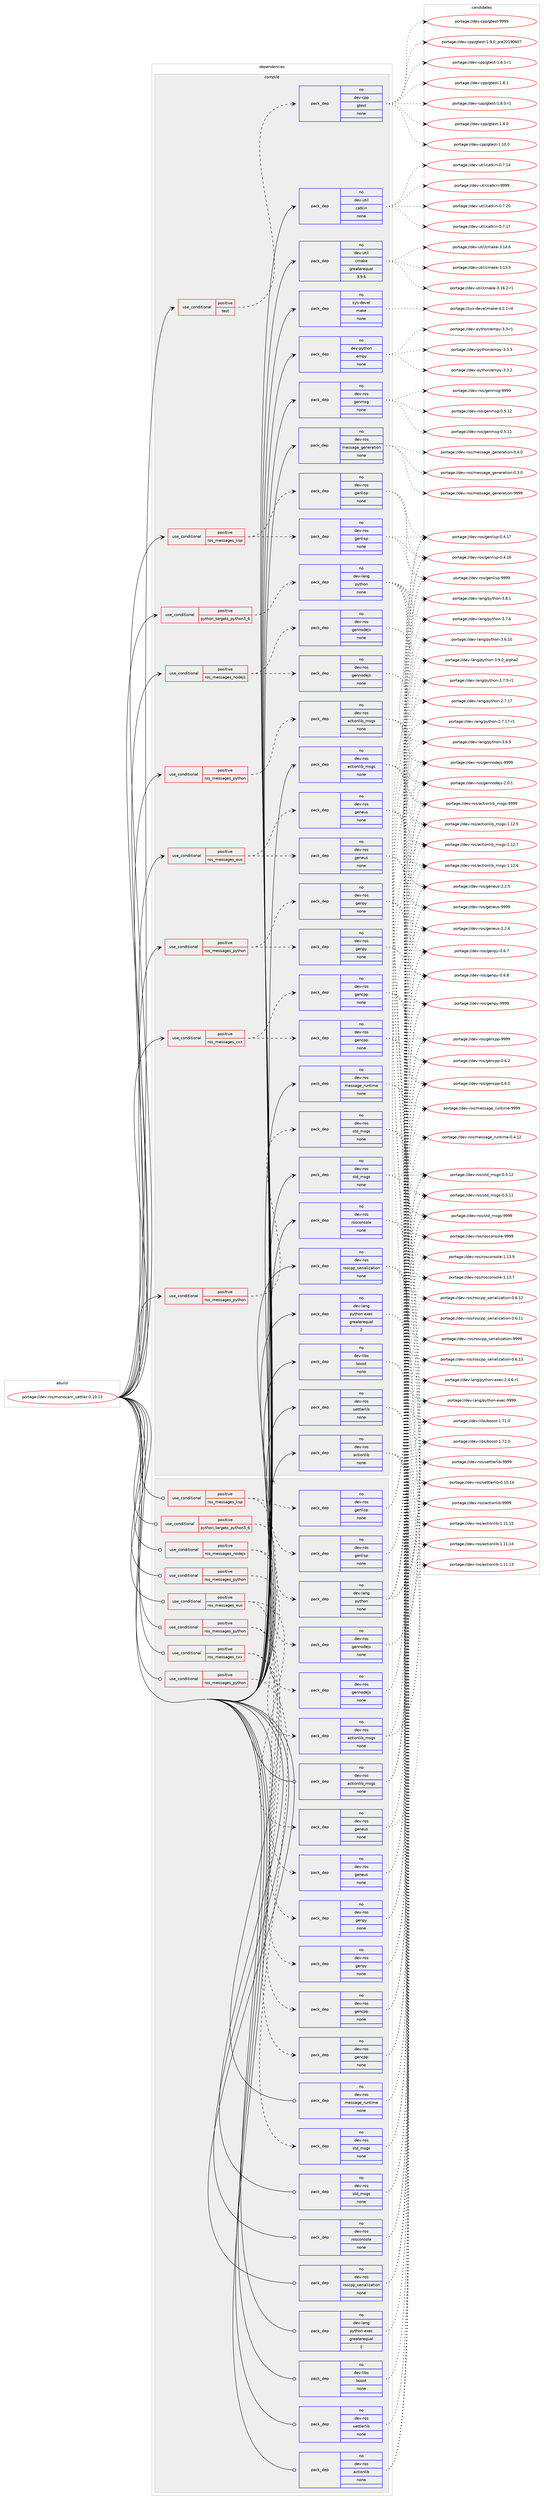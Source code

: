 digraph prolog {

# *************
# Graph options
# *************

newrank=true;
concentrate=true;
compound=true;
graph [rankdir=LR,fontname=Helvetica,fontsize=10,ranksep=1.5];#, ranksep=2.5, nodesep=0.2];
edge  [arrowhead=vee];
node  [fontname=Helvetica,fontsize=10];

# **********
# The ebuild
# **********

subgraph cluster_leftcol {
color=gray;
label=<<i>ebuild</i>>;
id [label="portage://dev-ros/monocam_settler-0.10.13", color=red, width=4, href="../dev-ros/monocam_settler-0.10.13.svg"];
}

# ****************
# The dependencies
# ****************

subgraph cluster_midcol {
color=gray;
label=<<i>dependencies</i>>;
subgraph cluster_compile {
fillcolor="#eeeeee";
style=filled;
label=<<i>compile</i>>;
subgraph cond99679 {
dependency397308 [label=<<TABLE BORDER="0" CELLBORDER="1" CELLSPACING="0" CELLPADDING="4"><TR><TD ROWSPAN="3" CELLPADDING="10">use_conditional</TD></TR><TR><TD>positive</TD></TR><TR><TD>python_targets_python3_6</TD></TR></TABLE>>, shape=none, color=red];
subgraph pack292776 {
dependency397309 [label=<<TABLE BORDER="0" CELLBORDER="1" CELLSPACING="0" CELLPADDING="4" WIDTH="220"><TR><TD ROWSPAN="6" CELLPADDING="30">pack_dep</TD></TR><TR><TD WIDTH="110">no</TD></TR><TR><TD>dev-lang</TD></TR><TR><TD>python</TD></TR><TR><TD>none</TD></TR><TR><TD></TD></TR></TABLE>>, shape=none, color=blue];
}
dependency397308:e -> dependency397309:w [weight=20,style="dashed",arrowhead="vee"];
}
id:e -> dependency397308:w [weight=20,style="solid",arrowhead="vee"];
subgraph cond99680 {
dependency397310 [label=<<TABLE BORDER="0" CELLBORDER="1" CELLSPACING="0" CELLPADDING="4"><TR><TD ROWSPAN="3" CELLPADDING="10">use_conditional</TD></TR><TR><TD>positive</TD></TR><TR><TD>ros_messages_cxx</TD></TR></TABLE>>, shape=none, color=red];
subgraph pack292777 {
dependency397311 [label=<<TABLE BORDER="0" CELLBORDER="1" CELLSPACING="0" CELLPADDING="4" WIDTH="220"><TR><TD ROWSPAN="6" CELLPADDING="30">pack_dep</TD></TR><TR><TD WIDTH="110">no</TD></TR><TR><TD>dev-ros</TD></TR><TR><TD>gencpp</TD></TR><TR><TD>none</TD></TR><TR><TD></TD></TR></TABLE>>, shape=none, color=blue];
}
dependency397310:e -> dependency397311:w [weight=20,style="dashed",arrowhead="vee"];
subgraph pack292778 {
dependency397312 [label=<<TABLE BORDER="0" CELLBORDER="1" CELLSPACING="0" CELLPADDING="4" WIDTH="220"><TR><TD ROWSPAN="6" CELLPADDING="30">pack_dep</TD></TR><TR><TD WIDTH="110">no</TD></TR><TR><TD>dev-ros</TD></TR><TR><TD>gencpp</TD></TR><TR><TD>none</TD></TR><TR><TD></TD></TR></TABLE>>, shape=none, color=blue];
}
dependency397310:e -> dependency397312:w [weight=20,style="dashed",arrowhead="vee"];
}
id:e -> dependency397310:w [weight=20,style="solid",arrowhead="vee"];
subgraph cond99681 {
dependency397313 [label=<<TABLE BORDER="0" CELLBORDER="1" CELLSPACING="0" CELLPADDING="4"><TR><TD ROWSPAN="3" CELLPADDING="10">use_conditional</TD></TR><TR><TD>positive</TD></TR><TR><TD>ros_messages_eus</TD></TR></TABLE>>, shape=none, color=red];
subgraph pack292779 {
dependency397314 [label=<<TABLE BORDER="0" CELLBORDER="1" CELLSPACING="0" CELLPADDING="4" WIDTH="220"><TR><TD ROWSPAN="6" CELLPADDING="30">pack_dep</TD></TR><TR><TD WIDTH="110">no</TD></TR><TR><TD>dev-ros</TD></TR><TR><TD>geneus</TD></TR><TR><TD>none</TD></TR><TR><TD></TD></TR></TABLE>>, shape=none, color=blue];
}
dependency397313:e -> dependency397314:w [weight=20,style="dashed",arrowhead="vee"];
subgraph pack292780 {
dependency397315 [label=<<TABLE BORDER="0" CELLBORDER="1" CELLSPACING="0" CELLPADDING="4" WIDTH="220"><TR><TD ROWSPAN="6" CELLPADDING="30">pack_dep</TD></TR><TR><TD WIDTH="110">no</TD></TR><TR><TD>dev-ros</TD></TR><TR><TD>geneus</TD></TR><TR><TD>none</TD></TR><TR><TD></TD></TR></TABLE>>, shape=none, color=blue];
}
dependency397313:e -> dependency397315:w [weight=20,style="dashed",arrowhead="vee"];
}
id:e -> dependency397313:w [weight=20,style="solid",arrowhead="vee"];
subgraph cond99682 {
dependency397316 [label=<<TABLE BORDER="0" CELLBORDER="1" CELLSPACING="0" CELLPADDING="4"><TR><TD ROWSPAN="3" CELLPADDING="10">use_conditional</TD></TR><TR><TD>positive</TD></TR><TR><TD>ros_messages_lisp</TD></TR></TABLE>>, shape=none, color=red];
subgraph pack292781 {
dependency397317 [label=<<TABLE BORDER="0" CELLBORDER="1" CELLSPACING="0" CELLPADDING="4" WIDTH="220"><TR><TD ROWSPAN="6" CELLPADDING="30">pack_dep</TD></TR><TR><TD WIDTH="110">no</TD></TR><TR><TD>dev-ros</TD></TR><TR><TD>genlisp</TD></TR><TR><TD>none</TD></TR><TR><TD></TD></TR></TABLE>>, shape=none, color=blue];
}
dependency397316:e -> dependency397317:w [weight=20,style="dashed",arrowhead="vee"];
subgraph pack292782 {
dependency397318 [label=<<TABLE BORDER="0" CELLBORDER="1" CELLSPACING="0" CELLPADDING="4" WIDTH="220"><TR><TD ROWSPAN="6" CELLPADDING="30">pack_dep</TD></TR><TR><TD WIDTH="110">no</TD></TR><TR><TD>dev-ros</TD></TR><TR><TD>genlisp</TD></TR><TR><TD>none</TD></TR><TR><TD></TD></TR></TABLE>>, shape=none, color=blue];
}
dependency397316:e -> dependency397318:w [weight=20,style="dashed",arrowhead="vee"];
}
id:e -> dependency397316:w [weight=20,style="solid",arrowhead="vee"];
subgraph cond99683 {
dependency397319 [label=<<TABLE BORDER="0" CELLBORDER="1" CELLSPACING="0" CELLPADDING="4"><TR><TD ROWSPAN="3" CELLPADDING="10">use_conditional</TD></TR><TR><TD>positive</TD></TR><TR><TD>ros_messages_nodejs</TD></TR></TABLE>>, shape=none, color=red];
subgraph pack292783 {
dependency397320 [label=<<TABLE BORDER="0" CELLBORDER="1" CELLSPACING="0" CELLPADDING="4" WIDTH="220"><TR><TD ROWSPAN="6" CELLPADDING="30">pack_dep</TD></TR><TR><TD WIDTH="110">no</TD></TR><TR><TD>dev-ros</TD></TR><TR><TD>gennodejs</TD></TR><TR><TD>none</TD></TR><TR><TD></TD></TR></TABLE>>, shape=none, color=blue];
}
dependency397319:e -> dependency397320:w [weight=20,style="dashed",arrowhead="vee"];
subgraph pack292784 {
dependency397321 [label=<<TABLE BORDER="0" CELLBORDER="1" CELLSPACING="0" CELLPADDING="4" WIDTH="220"><TR><TD ROWSPAN="6" CELLPADDING="30">pack_dep</TD></TR><TR><TD WIDTH="110">no</TD></TR><TR><TD>dev-ros</TD></TR><TR><TD>gennodejs</TD></TR><TR><TD>none</TD></TR><TR><TD></TD></TR></TABLE>>, shape=none, color=blue];
}
dependency397319:e -> dependency397321:w [weight=20,style="dashed",arrowhead="vee"];
}
id:e -> dependency397319:w [weight=20,style="solid",arrowhead="vee"];
subgraph cond99684 {
dependency397322 [label=<<TABLE BORDER="0" CELLBORDER="1" CELLSPACING="0" CELLPADDING="4"><TR><TD ROWSPAN="3" CELLPADDING="10">use_conditional</TD></TR><TR><TD>positive</TD></TR><TR><TD>ros_messages_python</TD></TR></TABLE>>, shape=none, color=red];
subgraph pack292785 {
dependency397323 [label=<<TABLE BORDER="0" CELLBORDER="1" CELLSPACING="0" CELLPADDING="4" WIDTH="220"><TR><TD ROWSPAN="6" CELLPADDING="30">pack_dep</TD></TR><TR><TD WIDTH="110">no</TD></TR><TR><TD>dev-ros</TD></TR><TR><TD>actionlib_msgs</TD></TR><TR><TD>none</TD></TR><TR><TD></TD></TR></TABLE>>, shape=none, color=blue];
}
dependency397322:e -> dependency397323:w [weight=20,style="dashed",arrowhead="vee"];
}
id:e -> dependency397322:w [weight=20,style="solid",arrowhead="vee"];
subgraph cond99685 {
dependency397324 [label=<<TABLE BORDER="0" CELLBORDER="1" CELLSPACING="0" CELLPADDING="4"><TR><TD ROWSPAN="3" CELLPADDING="10">use_conditional</TD></TR><TR><TD>positive</TD></TR><TR><TD>ros_messages_python</TD></TR></TABLE>>, shape=none, color=red];
subgraph pack292786 {
dependency397325 [label=<<TABLE BORDER="0" CELLBORDER="1" CELLSPACING="0" CELLPADDING="4" WIDTH="220"><TR><TD ROWSPAN="6" CELLPADDING="30">pack_dep</TD></TR><TR><TD WIDTH="110">no</TD></TR><TR><TD>dev-ros</TD></TR><TR><TD>genpy</TD></TR><TR><TD>none</TD></TR><TR><TD></TD></TR></TABLE>>, shape=none, color=blue];
}
dependency397324:e -> dependency397325:w [weight=20,style="dashed",arrowhead="vee"];
subgraph pack292787 {
dependency397326 [label=<<TABLE BORDER="0" CELLBORDER="1" CELLSPACING="0" CELLPADDING="4" WIDTH="220"><TR><TD ROWSPAN="6" CELLPADDING="30">pack_dep</TD></TR><TR><TD WIDTH="110">no</TD></TR><TR><TD>dev-ros</TD></TR><TR><TD>genpy</TD></TR><TR><TD>none</TD></TR><TR><TD></TD></TR></TABLE>>, shape=none, color=blue];
}
dependency397324:e -> dependency397326:w [weight=20,style="dashed",arrowhead="vee"];
}
id:e -> dependency397324:w [weight=20,style="solid",arrowhead="vee"];
subgraph cond99686 {
dependency397327 [label=<<TABLE BORDER="0" CELLBORDER="1" CELLSPACING="0" CELLPADDING="4"><TR><TD ROWSPAN="3" CELLPADDING="10">use_conditional</TD></TR><TR><TD>positive</TD></TR><TR><TD>ros_messages_python</TD></TR></TABLE>>, shape=none, color=red];
subgraph pack292788 {
dependency397328 [label=<<TABLE BORDER="0" CELLBORDER="1" CELLSPACING="0" CELLPADDING="4" WIDTH="220"><TR><TD ROWSPAN="6" CELLPADDING="30">pack_dep</TD></TR><TR><TD WIDTH="110">no</TD></TR><TR><TD>dev-ros</TD></TR><TR><TD>std_msgs</TD></TR><TR><TD>none</TD></TR><TR><TD></TD></TR></TABLE>>, shape=none, color=blue];
}
dependency397327:e -> dependency397328:w [weight=20,style="dashed",arrowhead="vee"];
}
id:e -> dependency397327:w [weight=20,style="solid",arrowhead="vee"];
subgraph cond99687 {
dependency397329 [label=<<TABLE BORDER="0" CELLBORDER="1" CELLSPACING="0" CELLPADDING="4"><TR><TD ROWSPAN="3" CELLPADDING="10">use_conditional</TD></TR><TR><TD>positive</TD></TR><TR><TD>test</TD></TR></TABLE>>, shape=none, color=red];
subgraph pack292789 {
dependency397330 [label=<<TABLE BORDER="0" CELLBORDER="1" CELLSPACING="0" CELLPADDING="4" WIDTH="220"><TR><TD ROWSPAN="6" CELLPADDING="30">pack_dep</TD></TR><TR><TD WIDTH="110">no</TD></TR><TR><TD>dev-cpp</TD></TR><TR><TD>gtest</TD></TR><TR><TD>none</TD></TR><TR><TD></TD></TR></TABLE>>, shape=none, color=blue];
}
dependency397329:e -> dependency397330:w [weight=20,style="dashed",arrowhead="vee"];
}
id:e -> dependency397329:w [weight=20,style="solid",arrowhead="vee"];
subgraph pack292790 {
dependency397331 [label=<<TABLE BORDER="0" CELLBORDER="1" CELLSPACING="0" CELLPADDING="4" WIDTH="220"><TR><TD ROWSPAN="6" CELLPADDING="30">pack_dep</TD></TR><TR><TD WIDTH="110">no</TD></TR><TR><TD>dev-lang</TD></TR><TR><TD>python-exec</TD></TR><TR><TD>greaterequal</TD></TR><TR><TD>2</TD></TR></TABLE>>, shape=none, color=blue];
}
id:e -> dependency397331:w [weight=20,style="solid",arrowhead="vee"];
subgraph pack292791 {
dependency397332 [label=<<TABLE BORDER="0" CELLBORDER="1" CELLSPACING="0" CELLPADDING="4" WIDTH="220"><TR><TD ROWSPAN="6" CELLPADDING="30">pack_dep</TD></TR><TR><TD WIDTH="110">no</TD></TR><TR><TD>dev-libs</TD></TR><TR><TD>boost</TD></TR><TR><TD>none</TD></TR><TR><TD></TD></TR></TABLE>>, shape=none, color=blue];
}
id:e -> dependency397332:w [weight=20,style="solid",arrowhead="vee"];
subgraph pack292792 {
dependency397333 [label=<<TABLE BORDER="0" CELLBORDER="1" CELLSPACING="0" CELLPADDING="4" WIDTH="220"><TR><TD ROWSPAN="6" CELLPADDING="30">pack_dep</TD></TR><TR><TD WIDTH="110">no</TD></TR><TR><TD>dev-python</TD></TR><TR><TD>empy</TD></TR><TR><TD>none</TD></TR><TR><TD></TD></TR></TABLE>>, shape=none, color=blue];
}
id:e -> dependency397333:w [weight=20,style="solid",arrowhead="vee"];
subgraph pack292793 {
dependency397334 [label=<<TABLE BORDER="0" CELLBORDER="1" CELLSPACING="0" CELLPADDING="4" WIDTH="220"><TR><TD ROWSPAN="6" CELLPADDING="30">pack_dep</TD></TR><TR><TD WIDTH="110">no</TD></TR><TR><TD>dev-ros</TD></TR><TR><TD>actionlib</TD></TR><TR><TD>none</TD></TR><TR><TD></TD></TR></TABLE>>, shape=none, color=blue];
}
id:e -> dependency397334:w [weight=20,style="solid",arrowhead="vee"];
subgraph pack292794 {
dependency397335 [label=<<TABLE BORDER="0" CELLBORDER="1" CELLSPACING="0" CELLPADDING="4" WIDTH="220"><TR><TD ROWSPAN="6" CELLPADDING="30">pack_dep</TD></TR><TR><TD WIDTH="110">no</TD></TR><TR><TD>dev-ros</TD></TR><TR><TD>actionlib_msgs</TD></TR><TR><TD>none</TD></TR><TR><TD></TD></TR></TABLE>>, shape=none, color=blue];
}
id:e -> dependency397335:w [weight=20,style="solid",arrowhead="vee"];
subgraph pack292795 {
dependency397336 [label=<<TABLE BORDER="0" CELLBORDER="1" CELLSPACING="0" CELLPADDING="4" WIDTH="220"><TR><TD ROWSPAN="6" CELLPADDING="30">pack_dep</TD></TR><TR><TD WIDTH="110">no</TD></TR><TR><TD>dev-ros</TD></TR><TR><TD>genmsg</TD></TR><TR><TD>none</TD></TR><TR><TD></TD></TR></TABLE>>, shape=none, color=blue];
}
id:e -> dependency397336:w [weight=20,style="solid",arrowhead="vee"];
subgraph pack292796 {
dependency397337 [label=<<TABLE BORDER="0" CELLBORDER="1" CELLSPACING="0" CELLPADDING="4" WIDTH="220"><TR><TD ROWSPAN="6" CELLPADDING="30">pack_dep</TD></TR><TR><TD WIDTH="110">no</TD></TR><TR><TD>dev-ros</TD></TR><TR><TD>message_generation</TD></TR><TR><TD>none</TD></TR><TR><TD></TD></TR></TABLE>>, shape=none, color=blue];
}
id:e -> dependency397337:w [weight=20,style="solid",arrowhead="vee"];
subgraph pack292797 {
dependency397338 [label=<<TABLE BORDER="0" CELLBORDER="1" CELLSPACING="0" CELLPADDING="4" WIDTH="220"><TR><TD ROWSPAN="6" CELLPADDING="30">pack_dep</TD></TR><TR><TD WIDTH="110">no</TD></TR><TR><TD>dev-ros</TD></TR><TR><TD>message_runtime</TD></TR><TR><TD>none</TD></TR><TR><TD></TD></TR></TABLE>>, shape=none, color=blue];
}
id:e -> dependency397338:w [weight=20,style="solid",arrowhead="vee"];
subgraph pack292798 {
dependency397339 [label=<<TABLE BORDER="0" CELLBORDER="1" CELLSPACING="0" CELLPADDING="4" WIDTH="220"><TR><TD ROWSPAN="6" CELLPADDING="30">pack_dep</TD></TR><TR><TD WIDTH="110">no</TD></TR><TR><TD>dev-ros</TD></TR><TR><TD>rosconsole</TD></TR><TR><TD>none</TD></TR><TR><TD></TD></TR></TABLE>>, shape=none, color=blue];
}
id:e -> dependency397339:w [weight=20,style="solid",arrowhead="vee"];
subgraph pack292799 {
dependency397340 [label=<<TABLE BORDER="0" CELLBORDER="1" CELLSPACING="0" CELLPADDING="4" WIDTH="220"><TR><TD ROWSPAN="6" CELLPADDING="30">pack_dep</TD></TR><TR><TD WIDTH="110">no</TD></TR><TR><TD>dev-ros</TD></TR><TR><TD>roscpp_serialization</TD></TR><TR><TD>none</TD></TR><TR><TD></TD></TR></TABLE>>, shape=none, color=blue];
}
id:e -> dependency397340:w [weight=20,style="solid",arrowhead="vee"];
subgraph pack292800 {
dependency397341 [label=<<TABLE BORDER="0" CELLBORDER="1" CELLSPACING="0" CELLPADDING="4" WIDTH="220"><TR><TD ROWSPAN="6" CELLPADDING="30">pack_dep</TD></TR><TR><TD WIDTH="110">no</TD></TR><TR><TD>dev-ros</TD></TR><TR><TD>settlerlib</TD></TR><TR><TD>none</TD></TR><TR><TD></TD></TR></TABLE>>, shape=none, color=blue];
}
id:e -> dependency397341:w [weight=20,style="solid",arrowhead="vee"];
subgraph pack292801 {
dependency397342 [label=<<TABLE BORDER="0" CELLBORDER="1" CELLSPACING="0" CELLPADDING="4" WIDTH="220"><TR><TD ROWSPAN="6" CELLPADDING="30">pack_dep</TD></TR><TR><TD WIDTH="110">no</TD></TR><TR><TD>dev-ros</TD></TR><TR><TD>std_msgs</TD></TR><TR><TD>none</TD></TR><TR><TD></TD></TR></TABLE>>, shape=none, color=blue];
}
id:e -> dependency397342:w [weight=20,style="solid",arrowhead="vee"];
subgraph pack292802 {
dependency397343 [label=<<TABLE BORDER="0" CELLBORDER="1" CELLSPACING="0" CELLPADDING="4" WIDTH="220"><TR><TD ROWSPAN="6" CELLPADDING="30">pack_dep</TD></TR><TR><TD WIDTH="110">no</TD></TR><TR><TD>dev-util</TD></TR><TR><TD>catkin</TD></TR><TR><TD>none</TD></TR><TR><TD></TD></TR></TABLE>>, shape=none, color=blue];
}
id:e -> dependency397343:w [weight=20,style="solid",arrowhead="vee"];
subgraph pack292803 {
dependency397344 [label=<<TABLE BORDER="0" CELLBORDER="1" CELLSPACING="0" CELLPADDING="4" WIDTH="220"><TR><TD ROWSPAN="6" CELLPADDING="30">pack_dep</TD></TR><TR><TD WIDTH="110">no</TD></TR><TR><TD>dev-util</TD></TR><TR><TD>cmake</TD></TR><TR><TD>greaterequal</TD></TR><TR><TD>3.9.6</TD></TR></TABLE>>, shape=none, color=blue];
}
id:e -> dependency397344:w [weight=20,style="solid",arrowhead="vee"];
subgraph pack292804 {
dependency397345 [label=<<TABLE BORDER="0" CELLBORDER="1" CELLSPACING="0" CELLPADDING="4" WIDTH="220"><TR><TD ROWSPAN="6" CELLPADDING="30">pack_dep</TD></TR><TR><TD WIDTH="110">no</TD></TR><TR><TD>sys-devel</TD></TR><TR><TD>make</TD></TR><TR><TD>none</TD></TR><TR><TD></TD></TR></TABLE>>, shape=none, color=blue];
}
id:e -> dependency397345:w [weight=20,style="solid",arrowhead="vee"];
}
subgraph cluster_compileandrun {
fillcolor="#eeeeee";
style=filled;
label=<<i>compile and run</i>>;
}
subgraph cluster_run {
fillcolor="#eeeeee";
style=filled;
label=<<i>run</i>>;
subgraph cond99688 {
dependency397346 [label=<<TABLE BORDER="0" CELLBORDER="1" CELLSPACING="0" CELLPADDING="4"><TR><TD ROWSPAN="3" CELLPADDING="10">use_conditional</TD></TR><TR><TD>positive</TD></TR><TR><TD>python_targets_python3_6</TD></TR></TABLE>>, shape=none, color=red];
subgraph pack292805 {
dependency397347 [label=<<TABLE BORDER="0" CELLBORDER="1" CELLSPACING="0" CELLPADDING="4" WIDTH="220"><TR><TD ROWSPAN="6" CELLPADDING="30">pack_dep</TD></TR><TR><TD WIDTH="110">no</TD></TR><TR><TD>dev-lang</TD></TR><TR><TD>python</TD></TR><TR><TD>none</TD></TR><TR><TD></TD></TR></TABLE>>, shape=none, color=blue];
}
dependency397346:e -> dependency397347:w [weight=20,style="dashed",arrowhead="vee"];
}
id:e -> dependency397346:w [weight=20,style="solid",arrowhead="odot"];
subgraph cond99689 {
dependency397348 [label=<<TABLE BORDER="0" CELLBORDER="1" CELLSPACING="0" CELLPADDING="4"><TR><TD ROWSPAN="3" CELLPADDING="10">use_conditional</TD></TR><TR><TD>positive</TD></TR><TR><TD>ros_messages_cxx</TD></TR></TABLE>>, shape=none, color=red];
subgraph pack292806 {
dependency397349 [label=<<TABLE BORDER="0" CELLBORDER="1" CELLSPACING="0" CELLPADDING="4" WIDTH="220"><TR><TD ROWSPAN="6" CELLPADDING="30">pack_dep</TD></TR><TR><TD WIDTH="110">no</TD></TR><TR><TD>dev-ros</TD></TR><TR><TD>gencpp</TD></TR><TR><TD>none</TD></TR><TR><TD></TD></TR></TABLE>>, shape=none, color=blue];
}
dependency397348:e -> dependency397349:w [weight=20,style="dashed",arrowhead="vee"];
subgraph pack292807 {
dependency397350 [label=<<TABLE BORDER="0" CELLBORDER="1" CELLSPACING="0" CELLPADDING="4" WIDTH="220"><TR><TD ROWSPAN="6" CELLPADDING="30">pack_dep</TD></TR><TR><TD WIDTH="110">no</TD></TR><TR><TD>dev-ros</TD></TR><TR><TD>gencpp</TD></TR><TR><TD>none</TD></TR><TR><TD></TD></TR></TABLE>>, shape=none, color=blue];
}
dependency397348:e -> dependency397350:w [weight=20,style="dashed",arrowhead="vee"];
}
id:e -> dependency397348:w [weight=20,style="solid",arrowhead="odot"];
subgraph cond99690 {
dependency397351 [label=<<TABLE BORDER="0" CELLBORDER="1" CELLSPACING="0" CELLPADDING="4"><TR><TD ROWSPAN="3" CELLPADDING="10">use_conditional</TD></TR><TR><TD>positive</TD></TR><TR><TD>ros_messages_eus</TD></TR></TABLE>>, shape=none, color=red];
subgraph pack292808 {
dependency397352 [label=<<TABLE BORDER="0" CELLBORDER="1" CELLSPACING="0" CELLPADDING="4" WIDTH="220"><TR><TD ROWSPAN="6" CELLPADDING="30">pack_dep</TD></TR><TR><TD WIDTH="110">no</TD></TR><TR><TD>dev-ros</TD></TR><TR><TD>geneus</TD></TR><TR><TD>none</TD></TR><TR><TD></TD></TR></TABLE>>, shape=none, color=blue];
}
dependency397351:e -> dependency397352:w [weight=20,style="dashed",arrowhead="vee"];
subgraph pack292809 {
dependency397353 [label=<<TABLE BORDER="0" CELLBORDER="1" CELLSPACING="0" CELLPADDING="4" WIDTH="220"><TR><TD ROWSPAN="6" CELLPADDING="30">pack_dep</TD></TR><TR><TD WIDTH="110">no</TD></TR><TR><TD>dev-ros</TD></TR><TR><TD>geneus</TD></TR><TR><TD>none</TD></TR><TR><TD></TD></TR></TABLE>>, shape=none, color=blue];
}
dependency397351:e -> dependency397353:w [weight=20,style="dashed",arrowhead="vee"];
}
id:e -> dependency397351:w [weight=20,style="solid",arrowhead="odot"];
subgraph cond99691 {
dependency397354 [label=<<TABLE BORDER="0" CELLBORDER="1" CELLSPACING="0" CELLPADDING="4"><TR><TD ROWSPAN="3" CELLPADDING="10">use_conditional</TD></TR><TR><TD>positive</TD></TR><TR><TD>ros_messages_lisp</TD></TR></TABLE>>, shape=none, color=red];
subgraph pack292810 {
dependency397355 [label=<<TABLE BORDER="0" CELLBORDER="1" CELLSPACING="0" CELLPADDING="4" WIDTH="220"><TR><TD ROWSPAN="6" CELLPADDING="30">pack_dep</TD></TR><TR><TD WIDTH="110">no</TD></TR><TR><TD>dev-ros</TD></TR><TR><TD>genlisp</TD></TR><TR><TD>none</TD></TR><TR><TD></TD></TR></TABLE>>, shape=none, color=blue];
}
dependency397354:e -> dependency397355:w [weight=20,style="dashed",arrowhead="vee"];
subgraph pack292811 {
dependency397356 [label=<<TABLE BORDER="0" CELLBORDER="1" CELLSPACING="0" CELLPADDING="4" WIDTH="220"><TR><TD ROWSPAN="6" CELLPADDING="30">pack_dep</TD></TR><TR><TD WIDTH="110">no</TD></TR><TR><TD>dev-ros</TD></TR><TR><TD>genlisp</TD></TR><TR><TD>none</TD></TR><TR><TD></TD></TR></TABLE>>, shape=none, color=blue];
}
dependency397354:e -> dependency397356:w [weight=20,style="dashed",arrowhead="vee"];
}
id:e -> dependency397354:w [weight=20,style="solid",arrowhead="odot"];
subgraph cond99692 {
dependency397357 [label=<<TABLE BORDER="0" CELLBORDER="1" CELLSPACING="0" CELLPADDING="4"><TR><TD ROWSPAN="3" CELLPADDING="10">use_conditional</TD></TR><TR><TD>positive</TD></TR><TR><TD>ros_messages_nodejs</TD></TR></TABLE>>, shape=none, color=red];
subgraph pack292812 {
dependency397358 [label=<<TABLE BORDER="0" CELLBORDER="1" CELLSPACING="0" CELLPADDING="4" WIDTH="220"><TR><TD ROWSPAN="6" CELLPADDING="30">pack_dep</TD></TR><TR><TD WIDTH="110">no</TD></TR><TR><TD>dev-ros</TD></TR><TR><TD>gennodejs</TD></TR><TR><TD>none</TD></TR><TR><TD></TD></TR></TABLE>>, shape=none, color=blue];
}
dependency397357:e -> dependency397358:w [weight=20,style="dashed",arrowhead="vee"];
subgraph pack292813 {
dependency397359 [label=<<TABLE BORDER="0" CELLBORDER="1" CELLSPACING="0" CELLPADDING="4" WIDTH="220"><TR><TD ROWSPAN="6" CELLPADDING="30">pack_dep</TD></TR><TR><TD WIDTH="110">no</TD></TR><TR><TD>dev-ros</TD></TR><TR><TD>gennodejs</TD></TR><TR><TD>none</TD></TR><TR><TD></TD></TR></TABLE>>, shape=none, color=blue];
}
dependency397357:e -> dependency397359:w [weight=20,style="dashed",arrowhead="vee"];
}
id:e -> dependency397357:w [weight=20,style="solid",arrowhead="odot"];
subgraph cond99693 {
dependency397360 [label=<<TABLE BORDER="0" CELLBORDER="1" CELLSPACING="0" CELLPADDING="4"><TR><TD ROWSPAN="3" CELLPADDING="10">use_conditional</TD></TR><TR><TD>positive</TD></TR><TR><TD>ros_messages_python</TD></TR></TABLE>>, shape=none, color=red];
subgraph pack292814 {
dependency397361 [label=<<TABLE BORDER="0" CELLBORDER="1" CELLSPACING="0" CELLPADDING="4" WIDTH="220"><TR><TD ROWSPAN="6" CELLPADDING="30">pack_dep</TD></TR><TR><TD WIDTH="110">no</TD></TR><TR><TD>dev-ros</TD></TR><TR><TD>actionlib_msgs</TD></TR><TR><TD>none</TD></TR><TR><TD></TD></TR></TABLE>>, shape=none, color=blue];
}
dependency397360:e -> dependency397361:w [weight=20,style="dashed",arrowhead="vee"];
}
id:e -> dependency397360:w [weight=20,style="solid",arrowhead="odot"];
subgraph cond99694 {
dependency397362 [label=<<TABLE BORDER="0" CELLBORDER="1" CELLSPACING="0" CELLPADDING="4"><TR><TD ROWSPAN="3" CELLPADDING="10">use_conditional</TD></TR><TR><TD>positive</TD></TR><TR><TD>ros_messages_python</TD></TR></TABLE>>, shape=none, color=red];
subgraph pack292815 {
dependency397363 [label=<<TABLE BORDER="0" CELLBORDER="1" CELLSPACING="0" CELLPADDING="4" WIDTH="220"><TR><TD ROWSPAN="6" CELLPADDING="30">pack_dep</TD></TR><TR><TD WIDTH="110">no</TD></TR><TR><TD>dev-ros</TD></TR><TR><TD>genpy</TD></TR><TR><TD>none</TD></TR><TR><TD></TD></TR></TABLE>>, shape=none, color=blue];
}
dependency397362:e -> dependency397363:w [weight=20,style="dashed",arrowhead="vee"];
subgraph pack292816 {
dependency397364 [label=<<TABLE BORDER="0" CELLBORDER="1" CELLSPACING="0" CELLPADDING="4" WIDTH="220"><TR><TD ROWSPAN="6" CELLPADDING="30">pack_dep</TD></TR><TR><TD WIDTH="110">no</TD></TR><TR><TD>dev-ros</TD></TR><TR><TD>genpy</TD></TR><TR><TD>none</TD></TR><TR><TD></TD></TR></TABLE>>, shape=none, color=blue];
}
dependency397362:e -> dependency397364:w [weight=20,style="dashed",arrowhead="vee"];
}
id:e -> dependency397362:w [weight=20,style="solid",arrowhead="odot"];
subgraph cond99695 {
dependency397365 [label=<<TABLE BORDER="0" CELLBORDER="1" CELLSPACING="0" CELLPADDING="4"><TR><TD ROWSPAN="3" CELLPADDING="10">use_conditional</TD></TR><TR><TD>positive</TD></TR><TR><TD>ros_messages_python</TD></TR></TABLE>>, shape=none, color=red];
subgraph pack292817 {
dependency397366 [label=<<TABLE BORDER="0" CELLBORDER="1" CELLSPACING="0" CELLPADDING="4" WIDTH="220"><TR><TD ROWSPAN="6" CELLPADDING="30">pack_dep</TD></TR><TR><TD WIDTH="110">no</TD></TR><TR><TD>dev-ros</TD></TR><TR><TD>std_msgs</TD></TR><TR><TD>none</TD></TR><TR><TD></TD></TR></TABLE>>, shape=none, color=blue];
}
dependency397365:e -> dependency397366:w [weight=20,style="dashed",arrowhead="vee"];
}
id:e -> dependency397365:w [weight=20,style="solid",arrowhead="odot"];
subgraph pack292818 {
dependency397367 [label=<<TABLE BORDER="0" CELLBORDER="1" CELLSPACING="0" CELLPADDING="4" WIDTH="220"><TR><TD ROWSPAN="6" CELLPADDING="30">pack_dep</TD></TR><TR><TD WIDTH="110">no</TD></TR><TR><TD>dev-lang</TD></TR><TR><TD>python-exec</TD></TR><TR><TD>greaterequal</TD></TR><TR><TD>2</TD></TR></TABLE>>, shape=none, color=blue];
}
id:e -> dependency397367:w [weight=20,style="solid",arrowhead="odot"];
subgraph pack292819 {
dependency397368 [label=<<TABLE BORDER="0" CELLBORDER="1" CELLSPACING="0" CELLPADDING="4" WIDTH="220"><TR><TD ROWSPAN="6" CELLPADDING="30">pack_dep</TD></TR><TR><TD WIDTH="110">no</TD></TR><TR><TD>dev-libs</TD></TR><TR><TD>boost</TD></TR><TR><TD>none</TD></TR><TR><TD></TD></TR></TABLE>>, shape=none, color=blue];
}
id:e -> dependency397368:w [weight=20,style="solid",arrowhead="odot"];
subgraph pack292820 {
dependency397369 [label=<<TABLE BORDER="0" CELLBORDER="1" CELLSPACING="0" CELLPADDING="4" WIDTH="220"><TR><TD ROWSPAN="6" CELLPADDING="30">pack_dep</TD></TR><TR><TD WIDTH="110">no</TD></TR><TR><TD>dev-ros</TD></TR><TR><TD>actionlib</TD></TR><TR><TD>none</TD></TR><TR><TD></TD></TR></TABLE>>, shape=none, color=blue];
}
id:e -> dependency397369:w [weight=20,style="solid",arrowhead="odot"];
subgraph pack292821 {
dependency397370 [label=<<TABLE BORDER="0" CELLBORDER="1" CELLSPACING="0" CELLPADDING="4" WIDTH="220"><TR><TD ROWSPAN="6" CELLPADDING="30">pack_dep</TD></TR><TR><TD WIDTH="110">no</TD></TR><TR><TD>dev-ros</TD></TR><TR><TD>actionlib_msgs</TD></TR><TR><TD>none</TD></TR><TR><TD></TD></TR></TABLE>>, shape=none, color=blue];
}
id:e -> dependency397370:w [weight=20,style="solid",arrowhead="odot"];
subgraph pack292822 {
dependency397371 [label=<<TABLE BORDER="0" CELLBORDER="1" CELLSPACING="0" CELLPADDING="4" WIDTH="220"><TR><TD ROWSPAN="6" CELLPADDING="30">pack_dep</TD></TR><TR><TD WIDTH="110">no</TD></TR><TR><TD>dev-ros</TD></TR><TR><TD>message_runtime</TD></TR><TR><TD>none</TD></TR><TR><TD></TD></TR></TABLE>>, shape=none, color=blue];
}
id:e -> dependency397371:w [weight=20,style="solid",arrowhead="odot"];
subgraph pack292823 {
dependency397372 [label=<<TABLE BORDER="0" CELLBORDER="1" CELLSPACING="0" CELLPADDING="4" WIDTH="220"><TR><TD ROWSPAN="6" CELLPADDING="30">pack_dep</TD></TR><TR><TD WIDTH="110">no</TD></TR><TR><TD>dev-ros</TD></TR><TR><TD>rosconsole</TD></TR><TR><TD>none</TD></TR><TR><TD></TD></TR></TABLE>>, shape=none, color=blue];
}
id:e -> dependency397372:w [weight=20,style="solid",arrowhead="odot"];
subgraph pack292824 {
dependency397373 [label=<<TABLE BORDER="0" CELLBORDER="1" CELLSPACING="0" CELLPADDING="4" WIDTH="220"><TR><TD ROWSPAN="6" CELLPADDING="30">pack_dep</TD></TR><TR><TD WIDTH="110">no</TD></TR><TR><TD>dev-ros</TD></TR><TR><TD>roscpp_serialization</TD></TR><TR><TD>none</TD></TR><TR><TD></TD></TR></TABLE>>, shape=none, color=blue];
}
id:e -> dependency397373:w [weight=20,style="solid",arrowhead="odot"];
subgraph pack292825 {
dependency397374 [label=<<TABLE BORDER="0" CELLBORDER="1" CELLSPACING="0" CELLPADDING="4" WIDTH="220"><TR><TD ROWSPAN="6" CELLPADDING="30">pack_dep</TD></TR><TR><TD WIDTH="110">no</TD></TR><TR><TD>dev-ros</TD></TR><TR><TD>settlerlib</TD></TR><TR><TD>none</TD></TR><TR><TD></TD></TR></TABLE>>, shape=none, color=blue];
}
id:e -> dependency397374:w [weight=20,style="solid",arrowhead="odot"];
subgraph pack292826 {
dependency397375 [label=<<TABLE BORDER="0" CELLBORDER="1" CELLSPACING="0" CELLPADDING="4" WIDTH="220"><TR><TD ROWSPAN="6" CELLPADDING="30">pack_dep</TD></TR><TR><TD WIDTH="110">no</TD></TR><TR><TD>dev-ros</TD></TR><TR><TD>std_msgs</TD></TR><TR><TD>none</TD></TR><TR><TD></TD></TR></TABLE>>, shape=none, color=blue];
}
id:e -> dependency397375:w [weight=20,style="solid",arrowhead="odot"];
}
}

# **************
# The candidates
# **************

subgraph cluster_choices {
rank=same;
color=gray;
label=<<i>candidates</i>>;

subgraph choice292776 {
color=black;
nodesep=1;
choice10010111845108971101034711212111610411111045514657464895971081121049750 [label="portage://dev-lang/python-3.9.0_alpha2", color=red, width=4,href="../dev-lang/python-3.9.0_alpha2.svg"];
choice100101118451089711010347112121116104111110455146564649 [label="portage://dev-lang/python-3.8.1", color=red, width=4,href="../dev-lang/python-3.8.1.svg"];
choice100101118451089711010347112121116104111110455146554654 [label="portage://dev-lang/python-3.7.6", color=red, width=4,href="../dev-lang/python-3.7.6.svg"];
choice1001011184510897110103471121211161041111104551465546534511449 [label="portage://dev-lang/python-3.7.5-r1", color=red, width=4,href="../dev-lang/python-3.7.5-r1.svg"];
choice100101118451089711010347112121116104111110455146544657 [label="portage://dev-lang/python-3.6.9", color=red, width=4,href="../dev-lang/python-3.6.9.svg"];
choice10010111845108971101034711212111610411111045514654464948 [label="portage://dev-lang/python-3.6.10", color=red, width=4,href="../dev-lang/python-3.6.10.svg"];
choice100101118451089711010347112121116104111110455046554649554511449 [label="portage://dev-lang/python-2.7.17-r1", color=red, width=4,href="../dev-lang/python-2.7.17-r1.svg"];
choice10010111845108971101034711212111610411111045504655464955 [label="portage://dev-lang/python-2.7.17", color=red, width=4,href="../dev-lang/python-2.7.17.svg"];
dependency397309:e -> choice10010111845108971101034711212111610411111045514657464895971081121049750:w [style=dotted,weight="100"];
dependency397309:e -> choice100101118451089711010347112121116104111110455146564649:w [style=dotted,weight="100"];
dependency397309:e -> choice100101118451089711010347112121116104111110455146554654:w [style=dotted,weight="100"];
dependency397309:e -> choice1001011184510897110103471121211161041111104551465546534511449:w [style=dotted,weight="100"];
dependency397309:e -> choice100101118451089711010347112121116104111110455146544657:w [style=dotted,weight="100"];
dependency397309:e -> choice10010111845108971101034711212111610411111045514654464948:w [style=dotted,weight="100"];
dependency397309:e -> choice100101118451089711010347112121116104111110455046554649554511449:w [style=dotted,weight="100"];
dependency397309:e -> choice10010111845108971101034711212111610411111045504655464955:w [style=dotted,weight="100"];
}
subgraph choice292777 {
color=black;
nodesep=1;
choice1001011184511411111547103101110991121124557575757 [label="portage://dev-ros/gencpp-9999", color=red, width=4,href="../dev-ros/gencpp-9999.svg"];
choice100101118451141111154710310111099112112454846544650 [label="portage://dev-ros/gencpp-0.6.2", color=red, width=4,href="../dev-ros/gencpp-0.6.2.svg"];
choice100101118451141111154710310111099112112454846544648 [label="portage://dev-ros/gencpp-0.6.0", color=red, width=4,href="../dev-ros/gencpp-0.6.0.svg"];
dependency397311:e -> choice1001011184511411111547103101110991121124557575757:w [style=dotted,weight="100"];
dependency397311:e -> choice100101118451141111154710310111099112112454846544650:w [style=dotted,weight="100"];
dependency397311:e -> choice100101118451141111154710310111099112112454846544648:w [style=dotted,weight="100"];
}
subgraph choice292778 {
color=black;
nodesep=1;
choice1001011184511411111547103101110991121124557575757 [label="portage://dev-ros/gencpp-9999", color=red, width=4,href="../dev-ros/gencpp-9999.svg"];
choice100101118451141111154710310111099112112454846544650 [label="portage://dev-ros/gencpp-0.6.2", color=red, width=4,href="../dev-ros/gencpp-0.6.2.svg"];
choice100101118451141111154710310111099112112454846544648 [label="portage://dev-ros/gencpp-0.6.0", color=red, width=4,href="../dev-ros/gencpp-0.6.0.svg"];
dependency397312:e -> choice1001011184511411111547103101110991121124557575757:w [style=dotted,weight="100"];
dependency397312:e -> choice100101118451141111154710310111099112112454846544650:w [style=dotted,weight="100"];
dependency397312:e -> choice100101118451141111154710310111099112112454846544648:w [style=dotted,weight="100"];
}
subgraph choice292779 {
color=black;
nodesep=1;
choice10010111845114111115471031011101011171154557575757 [label="portage://dev-ros/geneus-9999", color=red, width=4,href="../dev-ros/geneus-9999.svg"];
choice1001011184511411111547103101110101117115455046504654 [label="portage://dev-ros/geneus-2.2.6", color=red, width=4,href="../dev-ros/geneus-2.2.6.svg"];
choice1001011184511411111547103101110101117115455046504653 [label="portage://dev-ros/geneus-2.2.5", color=red, width=4,href="../dev-ros/geneus-2.2.5.svg"];
dependency397314:e -> choice10010111845114111115471031011101011171154557575757:w [style=dotted,weight="100"];
dependency397314:e -> choice1001011184511411111547103101110101117115455046504654:w [style=dotted,weight="100"];
dependency397314:e -> choice1001011184511411111547103101110101117115455046504653:w [style=dotted,weight="100"];
}
subgraph choice292780 {
color=black;
nodesep=1;
choice10010111845114111115471031011101011171154557575757 [label="portage://dev-ros/geneus-9999", color=red, width=4,href="../dev-ros/geneus-9999.svg"];
choice1001011184511411111547103101110101117115455046504654 [label="portage://dev-ros/geneus-2.2.6", color=red, width=4,href="../dev-ros/geneus-2.2.6.svg"];
choice1001011184511411111547103101110101117115455046504653 [label="portage://dev-ros/geneus-2.2.5", color=red, width=4,href="../dev-ros/geneus-2.2.5.svg"];
dependency397315:e -> choice10010111845114111115471031011101011171154557575757:w [style=dotted,weight="100"];
dependency397315:e -> choice1001011184511411111547103101110101117115455046504654:w [style=dotted,weight="100"];
dependency397315:e -> choice1001011184511411111547103101110101117115455046504653:w [style=dotted,weight="100"];
}
subgraph choice292781 {
color=black;
nodesep=1;
choice10010111845114111115471031011101081051151124557575757 [label="portage://dev-ros/genlisp-9999", color=red, width=4,href="../dev-ros/genlisp-9999.svg"];
choice100101118451141111154710310111010810511511245484652464955 [label="portage://dev-ros/genlisp-0.4.17", color=red, width=4,href="../dev-ros/genlisp-0.4.17.svg"];
choice100101118451141111154710310111010810511511245484652464954 [label="portage://dev-ros/genlisp-0.4.16", color=red, width=4,href="../dev-ros/genlisp-0.4.16.svg"];
dependency397317:e -> choice10010111845114111115471031011101081051151124557575757:w [style=dotted,weight="100"];
dependency397317:e -> choice100101118451141111154710310111010810511511245484652464955:w [style=dotted,weight="100"];
dependency397317:e -> choice100101118451141111154710310111010810511511245484652464954:w [style=dotted,weight="100"];
}
subgraph choice292782 {
color=black;
nodesep=1;
choice10010111845114111115471031011101081051151124557575757 [label="portage://dev-ros/genlisp-9999", color=red, width=4,href="../dev-ros/genlisp-9999.svg"];
choice100101118451141111154710310111010810511511245484652464955 [label="portage://dev-ros/genlisp-0.4.17", color=red, width=4,href="../dev-ros/genlisp-0.4.17.svg"];
choice100101118451141111154710310111010810511511245484652464954 [label="portage://dev-ros/genlisp-0.4.16", color=red, width=4,href="../dev-ros/genlisp-0.4.16.svg"];
dependency397318:e -> choice10010111845114111115471031011101081051151124557575757:w [style=dotted,weight="100"];
dependency397318:e -> choice100101118451141111154710310111010810511511245484652464955:w [style=dotted,weight="100"];
dependency397318:e -> choice100101118451141111154710310111010810511511245484652464954:w [style=dotted,weight="100"];
}
subgraph choice292783 {
color=black;
nodesep=1;
choice10010111845114111115471031011101101111001011061154557575757 [label="portage://dev-ros/gennodejs-9999", color=red, width=4,href="../dev-ros/gennodejs-9999.svg"];
choice1001011184511411111547103101110110111100101106115455046484649 [label="portage://dev-ros/gennodejs-2.0.1", color=red, width=4,href="../dev-ros/gennodejs-2.0.1.svg"];
dependency397320:e -> choice10010111845114111115471031011101101111001011061154557575757:w [style=dotted,weight="100"];
dependency397320:e -> choice1001011184511411111547103101110110111100101106115455046484649:w [style=dotted,weight="100"];
}
subgraph choice292784 {
color=black;
nodesep=1;
choice10010111845114111115471031011101101111001011061154557575757 [label="portage://dev-ros/gennodejs-9999", color=red, width=4,href="../dev-ros/gennodejs-9999.svg"];
choice1001011184511411111547103101110110111100101106115455046484649 [label="portage://dev-ros/gennodejs-2.0.1", color=red, width=4,href="../dev-ros/gennodejs-2.0.1.svg"];
dependency397321:e -> choice10010111845114111115471031011101101111001011061154557575757:w [style=dotted,weight="100"];
dependency397321:e -> choice1001011184511411111547103101110110111100101106115455046484649:w [style=dotted,weight="100"];
}
subgraph choice292785 {
color=black;
nodesep=1;
choice1001011184511411111547979911610511111010810598951091151031154557575757 [label="portage://dev-ros/actionlib_msgs-9999", color=red, width=4,href="../dev-ros/actionlib_msgs-9999.svg"];
choice10010111845114111115479799116105111110108105989510911510311545494649504655 [label="portage://dev-ros/actionlib_msgs-1.12.7", color=red, width=4,href="../dev-ros/actionlib_msgs-1.12.7.svg"];
choice10010111845114111115479799116105111110108105989510911510311545494649504654 [label="portage://dev-ros/actionlib_msgs-1.12.6", color=red, width=4,href="../dev-ros/actionlib_msgs-1.12.6.svg"];
choice10010111845114111115479799116105111110108105989510911510311545494649504653 [label="portage://dev-ros/actionlib_msgs-1.12.5", color=red, width=4,href="../dev-ros/actionlib_msgs-1.12.5.svg"];
dependency397323:e -> choice1001011184511411111547979911610511111010810598951091151031154557575757:w [style=dotted,weight="100"];
dependency397323:e -> choice10010111845114111115479799116105111110108105989510911510311545494649504655:w [style=dotted,weight="100"];
dependency397323:e -> choice10010111845114111115479799116105111110108105989510911510311545494649504654:w [style=dotted,weight="100"];
dependency397323:e -> choice10010111845114111115479799116105111110108105989510911510311545494649504653:w [style=dotted,weight="100"];
}
subgraph choice292786 {
color=black;
nodesep=1;
choice10010111845114111115471031011101121214557575757 [label="portage://dev-ros/genpy-9999", color=red, width=4,href="../dev-ros/genpy-9999.svg"];
choice1001011184511411111547103101110112121454846544656 [label="portage://dev-ros/genpy-0.6.8", color=red, width=4,href="../dev-ros/genpy-0.6.8.svg"];
choice1001011184511411111547103101110112121454846544655 [label="portage://dev-ros/genpy-0.6.7", color=red, width=4,href="../dev-ros/genpy-0.6.7.svg"];
dependency397325:e -> choice10010111845114111115471031011101121214557575757:w [style=dotted,weight="100"];
dependency397325:e -> choice1001011184511411111547103101110112121454846544656:w [style=dotted,weight="100"];
dependency397325:e -> choice1001011184511411111547103101110112121454846544655:w [style=dotted,weight="100"];
}
subgraph choice292787 {
color=black;
nodesep=1;
choice10010111845114111115471031011101121214557575757 [label="portage://dev-ros/genpy-9999", color=red, width=4,href="../dev-ros/genpy-9999.svg"];
choice1001011184511411111547103101110112121454846544656 [label="portage://dev-ros/genpy-0.6.8", color=red, width=4,href="../dev-ros/genpy-0.6.8.svg"];
choice1001011184511411111547103101110112121454846544655 [label="portage://dev-ros/genpy-0.6.7", color=red, width=4,href="../dev-ros/genpy-0.6.7.svg"];
dependency397326:e -> choice10010111845114111115471031011101121214557575757:w [style=dotted,weight="100"];
dependency397326:e -> choice1001011184511411111547103101110112121454846544656:w [style=dotted,weight="100"];
dependency397326:e -> choice1001011184511411111547103101110112121454846544655:w [style=dotted,weight="100"];
}
subgraph choice292788 {
color=black;
nodesep=1;
choice1001011184511411111547115116100951091151031154557575757 [label="portage://dev-ros/std_msgs-9999", color=red, width=4,href="../dev-ros/std_msgs-9999.svg"];
choice10010111845114111115471151161009510911510311545484653464950 [label="portage://dev-ros/std_msgs-0.5.12", color=red, width=4,href="../dev-ros/std_msgs-0.5.12.svg"];
choice10010111845114111115471151161009510911510311545484653464949 [label="portage://dev-ros/std_msgs-0.5.11", color=red, width=4,href="../dev-ros/std_msgs-0.5.11.svg"];
dependency397328:e -> choice1001011184511411111547115116100951091151031154557575757:w [style=dotted,weight="100"];
dependency397328:e -> choice10010111845114111115471151161009510911510311545484653464950:w [style=dotted,weight="100"];
dependency397328:e -> choice10010111845114111115471151161009510911510311545484653464949:w [style=dotted,weight="100"];
}
subgraph choice292789 {
color=black;
nodesep=1;
choice1001011184599112112471031161011151164557575757 [label="portage://dev-cpp/gtest-9999", color=red, width=4,href="../dev-cpp/gtest-9999.svg"];
choice100101118459911211247103116101115116454946574648951121141015048495748544855 [label="portage://dev-cpp/gtest-1.9.0_pre20190607", color=red, width=4,href="../dev-cpp/gtest-1.9.0_pre20190607.svg"];
choice1001011184599112112471031161011151164549465646494511449 [label="portage://dev-cpp/gtest-1.8.1-r1", color=red, width=4,href="../dev-cpp/gtest-1.8.1-r1.svg"];
choice100101118459911211247103116101115116454946564649 [label="portage://dev-cpp/gtest-1.8.1", color=red, width=4,href="../dev-cpp/gtest-1.8.1.svg"];
choice1001011184599112112471031161011151164549465646484511449 [label="portage://dev-cpp/gtest-1.8.0-r1", color=red, width=4,href="../dev-cpp/gtest-1.8.0-r1.svg"];
choice100101118459911211247103116101115116454946564648 [label="portage://dev-cpp/gtest-1.8.0", color=red, width=4,href="../dev-cpp/gtest-1.8.0.svg"];
choice10010111845991121124710311610111511645494649484648 [label="portage://dev-cpp/gtest-1.10.0", color=red, width=4,href="../dev-cpp/gtest-1.10.0.svg"];
dependency397330:e -> choice1001011184599112112471031161011151164557575757:w [style=dotted,weight="100"];
dependency397330:e -> choice100101118459911211247103116101115116454946574648951121141015048495748544855:w [style=dotted,weight="100"];
dependency397330:e -> choice1001011184599112112471031161011151164549465646494511449:w [style=dotted,weight="100"];
dependency397330:e -> choice100101118459911211247103116101115116454946564649:w [style=dotted,weight="100"];
dependency397330:e -> choice1001011184599112112471031161011151164549465646484511449:w [style=dotted,weight="100"];
dependency397330:e -> choice100101118459911211247103116101115116454946564648:w [style=dotted,weight="100"];
dependency397330:e -> choice10010111845991121124710311610111511645494649484648:w [style=dotted,weight="100"];
}
subgraph choice292790 {
color=black;
nodesep=1;
choice10010111845108971101034711212111610411111045101120101994557575757 [label="portage://dev-lang/python-exec-9999", color=red, width=4,href="../dev-lang/python-exec-9999.svg"];
choice10010111845108971101034711212111610411111045101120101994550465246544511449 [label="portage://dev-lang/python-exec-2.4.6-r1", color=red, width=4,href="../dev-lang/python-exec-2.4.6-r1.svg"];
dependency397331:e -> choice10010111845108971101034711212111610411111045101120101994557575757:w [style=dotted,weight="100"];
dependency397331:e -> choice10010111845108971101034711212111610411111045101120101994550465246544511449:w [style=dotted,weight="100"];
}
subgraph choice292791 {
color=black;
nodesep=1;
choice1001011184510810598115479811111111511645494655504648 [label="portage://dev-libs/boost-1.72.0", color=red, width=4,href="../dev-libs/boost-1.72.0.svg"];
choice1001011184510810598115479811111111511645494655494648 [label="portage://dev-libs/boost-1.71.0", color=red, width=4,href="../dev-libs/boost-1.71.0.svg"];
dependency397332:e -> choice1001011184510810598115479811111111511645494655504648:w [style=dotted,weight="100"];
dependency397332:e -> choice1001011184510810598115479811111111511645494655494648:w [style=dotted,weight="100"];
}
subgraph choice292792 {
color=black;
nodesep=1;
choice1001011184511212111610411111047101109112121455146514651 [label="portage://dev-python/empy-3.3.3", color=red, width=4,href="../dev-python/empy-3.3.3.svg"];
choice1001011184511212111610411111047101109112121455146514650 [label="portage://dev-python/empy-3.3.2", color=red, width=4,href="../dev-python/empy-3.3.2.svg"];
choice1001011184511212111610411111047101109112121455146514511449 [label="portage://dev-python/empy-3.3-r1", color=red, width=4,href="../dev-python/empy-3.3-r1.svg"];
dependency397333:e -> choice1001011184511212111610411111047101109112121455146514651:w [style=dotted,weight="100"];
dependency397333:e -> choice1001011184511212111610411111047101109112121455146514650:w [style=dotted,weight="100"];
dependency397333:e -> choice1001011184511212111610411111047101109112121455146514511449:w [style=dotted,weight="100"];
}
subgraph choice292793 {
color=black;
nodesep=1;
choice10010111845114111115479799116105111110108105984557575757 [label="portage://dev-ros/actionlib-9999", color=red, width=4,href="../dev-ros/actionlib-9999.svg"];
choice10010111845114111115479799116105111110108105984549464949464953 [label="portage://dev-ros/actionlib-1.11.15", color=red, width=4,href="../dev-ros/actionlib-1.11.15.svg"];
choice10010111845114111115479799116105111110108105984549464949464952 [label="portage://dev-ros/actionlib-1.11.14", color=red, width=4,href="../dev-ros/actionlib-1.11.14.svg"];
choice10010111845114111115479799116105111110108105984549464949464951 [label="portage://dev-ros/actionlib-1.11.13", color=red, width=4,href="../dev-ros/actionlib-1.11.13.svg"];
dependency397334:e -> choice10010111845114111115479799116105111110108105984557575757:w [style=dotted,weight="100"];
dependency397334:e -> choice10010111845114111115479799116105111110108105984549464949464953:w [style=dotted,weight="100"];
dependency397334:e -> choice10010111845114111115479799116105111110108105984549464949464952:w [style=dotted,weight="100"];
dependency397334:e -> choice10010111845114111115479799116105111110108105984549464949464951:w [style=dotted,weight="100"];
}
subgraph choice292794 {
color=black;
nodesep=1;
choice1001011184511411111547979911610511111010810598951091151031154557575757 [label="portage://dev-ros/actionlib_msgs-9999", color=red, width=4,href="../dev-ros/actionlib_msgs-9999.svg"];
choice10010111845114111115479799116105111110108105989510911510311545494649504655 [label="portage://dev-ros/actionlib_msgs-1.12.7", color=red, width=4,href="../dev-ros/actionlib_msgs-1.12.7.svg"];
choice10010111845114111115479799116105111110108105989510911510311545494649504654 [label="portage://dev-ros/actionlib_msgs-1.12.6", color=red, width=4,href="../dev-ros/actionlib_msgs-1.12.6.svg"];
choice10010111845114111115479799116105111110108105989510911510311545494649504653 [label="portage://dev-ros/actionlib_msgs-1.12.5", color=red, width=4,href="../dev-ros/actionlib_msgs-1.12.5.svg"];
dependency397335:e -> choice1001011184511411111547979911610511111010810598951091151031154557575757:w [style=dotted,weight="100"];
dependency397335:e -> choice10010111845114111115479799116105111110108105989510911510311545494649504655:w [style=dotted,weight="100"];
dependency397335:e -> choice10010111845114111115479799116105111110108105989510911510311545494649504654:w [style=dotted,weight="100"];
dependency397335:e -> choice10010111845114111115479799116105111110108105989510911510311545494649504653:w [style=dotted,weight="100"];
}
subgraph choice292795 {
color=black;
nodesep=1;
choice10010111845114111115471031011101091151034557575757 [label="portage://dev-ros/genmsg-9999", color=red, width=4,href="../dev-ros/genmsg-9999.svg"];
choice100101118451141111154710310111010911510345484653464950 [label="portage://dev-ros/genmsg-0.5.12", color=red, width=4,href="../dev-ros/genmsg-0.5.12.svg"];
choice100101118451141111154710310111010911510345484653464949 [label="portage://dev-ros/genmsg-0.5.11", color=red, width=4,href="../dev-ros/genmsg-0.5.11.svg"];
dependency397336:e -> choice10010111845114111115471031011101091151034557575757:w [style=dotted,weight="100"];
dependency397336:e -> choice100101118451141111154710310111010911510345484653464950:w [style=dotted,weight="100"];
dependency397336:e -> choice100101118451141111154710310111010911510345484653464949:w [style=dotted,weight="100"];
}
subgraph choice292796 {
color=black;
nodesep=1;
choice10010111845114111115471091011151159710310195103101110101114971161051111104557575757 [label="portage://dev-ros/message_generation-9999", color=red, width=4,href="../dev-ros/message_generation-9999.svg"];
choice1001011184511411111547109101115115971031019510310111010111497116105111110454846524648 [label="portage://dev-ros/message_generation-0.4.0", color=red, width=4,href="../dev-ros/message_generation-0.4.0.svg"];
choice1001011184511411111547109101115115971031019510310111010111497116105111110454846514648 [label="portage://dev-ros/message_generation-0.3.0", color=red, width=4,href="../dev-ros/message_generation-0.3.0.svg"];
dependency397337:e -> choice10010111845114111115471091011151159710310195103101110101114971161051111104557575757:w [style=dotted,weight="100"];
dependency397337:e -> choice1001011184511411111547109101115115971031019510310111010111497116105111110454846524648:w [style=dotted,weight="100"];
dependency397337:e -> choice1001011184511411111547109101115115971031019510310111010111497116105111110454846514648:w [style=dotted,weight="100"];
}
subgraph choice292797 {
color=black;
nodesep=1;
choice100101118451141111154710910111511597103101951141171101161051091014557575757 [label="portage://dev-ros/message_runtime-9999", color=red, width=4,href="../dev-ros/message_runtime-9999.svg"];
choice1001011184511411111547109101115115971031019511411711011610510910145484652464950 [label="portage://dev-ros/message_runtime-0.4.12", color=red, width=4,href="../dev-ros/message_runtime-0.4.12.svg"];
dependency397338:e -> choice100101118451141111154710910111511597103101951141171101161051091014557575757:w [style=dotted,weight="100"];
dependency397338:e -> choice1001011184511411111547109101115115971031019511411711011610510910145484652464950:w [style=dotted,weight="100"];
}
subgraph choice292798 {
color=black;
nodesep=1;
choice1001011184511411111547114111115991111101151111081014557575757 [label="portage://dev-ros/rosconsole-9999", color=red, width=4,href="../dev-ros/rosconsole-9999.svg"];
choice10010111845114111115471141111159911111011511110810145494649514657 [label="portage://dev-ros/rosconsole-1.13.9", color=red, width=4,href="../dev-ros/rosconsole-1.13.9.svg"];
choice10010111845114111115471141111159911111011511110810145494649514655 [label="portage://dev-ros/rosconsole-1.13.7", color=red, width=4,href="../dev-ros/rosconsole-1.13.7.svg"];
dependency397339:e -> choice1001011184511411111547114111115991111101151111081014557575757:w [style=dotted,weight="100"];
dependency397339:e -> choice10010111845114111115471141111159911111011511110810145494649514657:w [style=dotted,weight="100"];
dependency397339:e -> choice10010111845114111115471141111159911111011511110810145494649514655:w [style=dotted,weight="100"];
}
subgraph choice292799 {
color=black;
nodesep=1;
choice1001011184511411111547114111115991121129511510111410597108105122971161051111104557575757 [label="portage://dev-ros/roscpp_serialization-9999", color=red, width=4,href="../dev-ros/roscpp_serialization-9999.svg"];
choice10010111845114111115471141111159911211295115101114105971081051229711610511111045484654464951 [label="portage://dev-ros/roscpp_serialization-0.6.13", color=red, width=4,href="../dev-ros/roscpp_serialization-0.6.13.svg"];
choice10010111845114111115471141111159911211295115101114105971081051229711610511111045484654464950 [label="portage://dev-ros/roscpp_serialization-0.6.12", color=red, width=4,href="../dev-ros/roscpp_serialization-0.6.12.svg"];
choice10010111845114111115471141111159911211295115101114105971081051229711610511111045484654464949 [label="portage://dev-ros/roscpp_serialization-0.6.11", color=red, width=4,href="../dev-ros/roscpp_serialization-0.6.11.svg"];
dependency397340:e -> choice1001011184511411111547114111115991121129511510111410597108105122971161051111104557575757:w [style=dotted,weight="100"];
dependency397340:e -> choice10010111845114111115471141111159911211295115101114105971081051229711610511111045484654464951:w [style=dotted,weight="100"];
dependency397340:e -> choice10010111845114111115471141111159911211295115101114105971081051229711610511111045484654464950:w [style=dotted,weight="100"];
dependency397340:e -> choice10010111845114111115471141111159911211295115101114105971081051229711610511111045484654464949:w [style=dotted,weight="100"];
}
subgraph choice292800 {
color=black;
nodesep=1;
choice1001011184511411111547115101116116108101114108105984557575757 [label="portage://dev-ros/settlerlib-9999", color=red, width=4,href="../dev-ros/settlerlib-9999.svg"];
choice1001011184511411111547115101116116108101114108105984548464948464952 [label="portage://dev-ros/settlerlib-0.10.14", color=red, width=4,href="../dev-ros/settlerlib-0.10.14.svg"];
dependency397341:e -> choice1001011184511411111547115101116116108101114108105984557575757:w [style=dotted,weight="100"];
dependency397341:e -> choice1001011184511411111547115101116116108101114108105984548464948464952:w [style=dotted,weight="100"];
}
subgraph choice292801 {
color=black;
nodesep=1;
choice1001011184511411111547115116100951091151031154557575757 [label="portage://dev-ros/std_msgs-9999", color=red, width=4,href="../dev-ros/std_msgs-9999.svg"];
choice10010111845114111115471151161009510911510311545484653464950 [label="portage://dev-ros/std_msgs-0.5.12", color=red, width=4,href="../dev-ros/std_msgs-0.5.12.svg"];
choice10010111845114111115471151161009510911510311545484653464949 [label="portage://dev-ros/std_msgs-0.5.11", color=red, width=4,href="../dev-ros/std_msgs-0.5.11.svg"];
dependency397342:e -> choice1001011184511411111547115116100951091151031154557575757:w [style=dotted,weight="100"];
dependency397342:e -> choice10010111845114111115471151161009510911510311545484653464950:w [style=dotted,weight="100"];
dependency397342:e -> choice10010111845114111115471151161009510911510311545484653464949:w [style=dotted,weight="100"];
}
subgraph choice292802 {
color=black;
nodesep=1;
choice100101118451171161051084799971161071051104557575757 [label="portage://dev-util/catkin-9999", color=red, width=4,href="../dev-util/catkin-9999.svg"];
choice1001011184511711610510847999711610710511045484655465048 [label="portage://dev-util/catkin-0.7.20", color=red, width=4,href="../dev-util/catkin-0.7.20.svg"];
choice1001011184511711610510847999711610710511045484655464955 [label="portage://dev-util/catkin-0.7.17", color=red, width=4,href="../dev-util/catkin-0.7.17.svg"];
choice1001011184511711610510847999711610710511045484655464952 [label="portage://dev-util/catkin-0.7.14", color=red, width=4,href="../dev-util/catkin-0.7.14.svg"];
dependency397343:e -> choice100101118451171161051084799971161071051104557575757:w [style=dotted,weight="100"];
dependency397343:e -> choice1001011184511711610510847999711610710511045484655465048:w [style=dotted,weight="100"];
dependency397343:e -> choice1001011184511711610510847999711610710511045484655464955:w [style=dotted,weight="100"];
dependency397343:e -> choice1001011184511711610510847999711610710511045484655464952:w [style=dotted,weight="100"];
}
subgraph choice292803 {
color=black;
nodesep=1;
choice10010111845117116105108479910997107101455146495446504511449 [label="portage://dev-util/cmake-3.16.2-r1", color=red, width=4,href="../dev-util/cmake-3.16.2-r1.svg"];
choice1001011184511711610510847991099710710145514649524654 [label="portage://dev-util/cmake-3.14.6", color=red, width=4,href="../dev-util/cmake-3.14.6.svg"];
choice1001011184511711610510847991099710710145514649514653 [label="portage://dev-util/cmake-3.13.5", color=red, width=4,href="../dev-util/cmake-3.13.5.svg"];
dependency397344:e -> choice10010111845117116105108479910997107101455146495446504511449:w [style=dotted,weight="100"];
dependency397344:e -> choice1001011184511711610510847991099710710145514649524654:w [style=dotted,weight="100"];
dependency397344:e -> choice1001011184511711610510847991099710710145514649514653:w [style=dotted,weight="100"];
}
subgraph choice292804 {
color=black;
nodesep=1;
choice1151211154510010111810110847109971071014552465046494511452 [label="portage://sys-devel/make-4.2.1-r4", color=red, width=4,href="../sys-devel/make-4.2.1-r4.svg"];
dependency397345:e -> choice1151211154510010111810110847109971071014552465046494511452:w [style=dotted,weight="100"];
}
subgraph choice292805 {
color=black;
nodesep=1;
choice10010111845108971101034711212111610411111045514657464895971081121049750 [label="portage://dev-lang/python-3.9.0_alpha2", color=red, width=4,href="../dev-lang/python-3.9.0_alpha2.svg"];
choice100101118451089711010347112121116104111110455146564649 [label="portage://dev-lang/python-3.8.1", color=red, width=4,href="../dev-lang/python-3.8.1.svg"];
choice100101118451089711010347112121116104111110455146554654 [label="portage://dev-lang/python-3.7.6", color=red, width=4,href="../dev-lang/python-3.7.6.svg"];
choice1001011184510897110103471121211161041111104551465546534511449 [label="portage://dev-lang/python-3.7.5-r1", color=red, width=4,href="../dev-lang/python-3.7.5-r1.svg"];
choice100101118451089711010347112121116104111110455146544657 [label="portage://dev-lang/python-3.6.9", color=red, width=4,href="../dev-lang/python-3.6.9.svg"];
choice10010111845108971101034711212111610411111045514654464948 [label="portage://dev-lang/python-3.6.10", color=red, width=4,href="../dev-lang/python-3.6.10.svg"];
choice100101118451089711010347112121116104111110455046554649554511449 [label="portage://dev-lang/python-2.7.17-r1", color=red, width=4,href="../dev-lang/python-2.7.17-r1.svg"];
choice10010111845108971101034711212111610411111045504655464955 [label="portage://dev-lang/python-2.7.17", color=red, width=4,href="../dev-lang/python-2.7.17.svg"];
dependency397347:e -> choice10010111845108971101034711212111610411111045514657464895971081121049750:w [style=dotted,weight="100"];
dependency397347:e -> choice100101118451089711010347112121116104111110455146564649:w [style=dotted,weight="100"];
dependency397347:e -> choice100101118451089711010347112121116104111110455146554654:w [style=dotted,weight="100"];
dependency397347:e -> choice1001011184510897110103471121211161041111104551465546534511449:w [style=dotted,weight="100"];
dependency397347:e -> choice100101118451089711010347112121116104111110455146544657:w [style=dotted,weight="100"];
dependency397347:e -> choice10010111845108971101034711212111610411111045514654464948:w [style=dotted,weight="100"];
dependency397347:e -> choice100101118451089711010347112121116104111110455046554649554511449:w [style=dotted,weight="100"];
dependency397347:e -> choice10010111845108971101034711212111610411111045504655464955:w [style=dotted,weight="100"];
}
subgraph choice292806 {
color=black;
nodesep=1;
choice1001011184511411111547103101110991121124557575757 [label="portage://dev-ros/gencpp-9999", color=red, width=4,href="../dev-ros/gencpp-9999.svg"];
choice100101118451141111154710310111099112112454846544650 [label="portage://dev-ros/gencpp-0.6.2", color=red, width=4,href="../dev-ros/gencpp-0.6.2.svg"];
choice100101118451141111154710310111099112112454846544648 [label="portage://dev-ros/gencpp-0.6.0", color=red, width=4,href="../dev-ros/gencpp-0.6.0.svg"];
dependency397349:e -> choice1001011184511411111547103101110991121124557575757:w [style=dotted,weight="100"];
dependency397349:e -> choice100101118451141111154710310111099112112454846544650:w [style=dotted,weight="100"];
dependency397349:e -> choice100101118451141111154710310111099112112454846544648:w [style=dotted,weight="100"];
}
subgraph choice292807 {
color=black;
nodesep=1;
choice1001011184511411111547103101110991121124557575757 [label="portage://dev-ros/gencpp-9999", color=red, width=4,href="../dev-ros/gencpp-9999.svg"];
choice100101118451141111154710310111099112112454846544650 [label="portage://dev-ros/gencpp-0.6.2", color=red, width=4,href="../dev-ros/gencpp-0.6.2.svg"];
choice100101118451141111154710310111099112112454846544648 [label="portage://dev-ros/gencpp-0.6.0", color=red, width=4,href="../dev-ros/gencpp-0.6.0.svg"];
dependency397350:e -> choice1001011184511411111547103101110991121124557575757:w [style=dotted,weight="100"];
dependency397350:e -> choice100101118451141111154710310111099112112454846544650:w [style=dotted,weight="100"];
dependency397350:e -> choice100101118451141111154710310111099112112454846544648:w [style=dotted,weight="100"];
}
subgraph choice292808 {
color=black;
nodesep=1;
choice10010111845114111115471031011101011171154557575757 [label="portage://dev-ros/geneus-9999", color=red, width=4,href="../dev-ros/geneus-9999.svg"];
choice1001011184511411111547103101110101117115455046504654 [label="portage://dev-ros/geneus-2.2.6", color=red, width=4,href="../dev-ros/geneus-2.2.6.svg"];
choice1001011184511411111547103101110101117115455046504653 [label="portage://dev-ros/geneus-2.2.5", color=red, width=4,href="../dev-ros/geneus-2.2.5.svg"];
dependency397352:e -> choice10010111845114111115471031011101011171154557575757:w [style=dotted,weight="100"];
dependency397352:e -> choice1001011184511411111547103101110101117115455046504654:w [style=dotted,weight="100"];
dependency397352:e -> choice1001011184511411111547103101110101117115455046504653:w [style=dotted,weight="100"];
}
subgraph choice292809 {
color=black;
nodesep=1;
choice10010111845114111115471031011101011171154557575757 [label="portage://dev-ros/geneus-9999", color=red, width=4,href="../dev-ros/geneus-9999.svg"];
choice1001011184511411111547103101110101117115455046504654 [label="portage://dev-ros/geneus-2.2.6", color=red, width=4,href="../dev-ros/geneus-2.2.6.svg"];
choice1001011184511411111547103101110101117115455046504653 [label="portage://dev-ros/geneus-2.2.5", color=red, width=4,href="../dev-ros/geneus-2.2.5.svg"];
dependency397353:e -> choice10010111845114111115471031011101011171154557575757:w [style=dotted,weight="100"];
dependency397353:e -> choice1001011184511411111547103101110101117115455046504654:w [style=dotted,weight="100"];
dependency397353:e -> choice1001011184511411111547103101110101117115455046504653:w [style=dotted,weight="100"];
}
subgraph choice292810 {
color=black;
nodesep=1;
choice10010111845114111115471031011101081051151124557575757 [label="portage://dev-ros/genlisp-9999", color=red, width=4,href="../dev-ros/genlisp-9999.svg"];
choice100101118451141111154710310111010810511511245484652464955 [label="portage://dev-ros/genlisp-0.4.17", color=red, width=4,href="../dev-ros/genlisp-0.4.17.svg"];
choice100101118451141111154710310111010810511511245484652464954 [label="portage://dev-ros/genlisp-0.4.16", color=red, width=4,href="../dev-ros/genlisp-0.4.16.svg"];
dependency397355:e -> choice10010111845114111115471031011101081051151124557575757:w [style=dotted,weight="100"];
dependency397355:e -> choice100101118451141111154710310111010810511511245484652464955:w [style=dotted,weight="100"];
dependency397355:e -> choice100101118451141111154710310111010810511511245484652464954:w [style=dotted,weight="100"];
}
subgraph choice292811 {
color=black;
nodesep=1;
choice10010111845114111115471031011101081051151124557575757 [label="portage://dev-ros/genlisp-9999", color=red, width=4,href="../dev-ros/genlisp-9999.svg"];
choice100101118451141111154710310111010810511511245484652464955 [label="portage://dev-ros/genlisp-0.4.17", color=red, width=4,href="../dev-ros/genlisp-0.4.17.svg"];
choice100101118451141111154710310111010810511511245484652464954 [label="portage://dev-ros/genlisp-0.4.16", color=red, width=4,href="../dev-ros/genlisp-0.4.16.svg"];
dependency397356:e -> choice10010111845114111115471031011101081051151124557575757:w [style=dotted,weight="100"];
dependency397356:e -> choice100101118451141111154710310111010810511511245484652464955:w [style=dotted,weight="100"];
dependency397356:e -> choice100101118451141111154710310111010810511511245484652464954:w [style=dotted,weight="100"];
}
subgraph choice292812 {
color=black;
nodesep=1;
choice10010111845114111115471031011101101111001011061154557575757 [label="portage://dev-ros/gennodejs-9999", color=red, width=4,href="../dev-ros/gennodejs-9999.svg"];
choice1001011184511411111547103101110110111100101106115455046484649 [label="portage://dev-ros/gennodejs-2.0.1", color=red, width=4,href="../dev-ros/gennodejs-2.0.1.svg"];
dependency397358:e -> choice10010111845114111115471031011101101111001011061154557575757:w [style=dotted,weight="100"];
dependency397358:e -> choice1001011184511411111547103101110110111100101106115455046484649:w [style=dotted,weight="100"];
}
subgraph choice292813 {
color=black;
nodesep=1;
choice10010111845114111115471031011101101111001011061154557575757 [label="portage://dev-ros/gennodejs-9999", color=red, width=4,href="../dev-ros/gennodejs-9999.svg"];
choice1001011184511411111547103101110110111100101106115455046484649 [label="portage://dev-ros/gennodejs-2.0.1", color=red, width=4,href="../dev-ros/gennodejs-2.0.1.svg"];
dependency397359:e -> choice10010111845114111115471031011101101111001011061154557575757:w [style=dotted,weight="100"];
dependency397359:e -> choice1001011184511411111547103101110110111100101106115455046484649:w [style=dotted,weight="100"];
}
subgraph choice292814 {
color=black;
nodesep=1;
choice1001011184511411111547979911610511111010810598951091151031154557575757 [label="portage://dev-ros/actionlib_msgs-9999", color=red, width=4,href="../dev-ros/actionlib_msgs-9999.svg"];
choice10010111845114111115479799116105111110108105989510911510311545494649504655 [label="portage://dev-ros/actionlib_msgs-1.12.7", color=red, width=4,href="../dev-ros/actionlib_msgs-1.12.7.svg"];
choice10010111845114111115479799116105111110108105989510911510311545494649504654 [label="portage://dev-ros/actionlib_msgs-1.12.6", color=red, width=4,href="../dev-ros/actionlib_msgs-1.12.6.svg"];
choice10010111845114111115479799116105111110108105989510911510311545494649504653 [label="portage://dev-ros/actionlib_msgs-1.12.5", color=red, width=4,href="../dev-ros/actionlib_msgs-1.12.5.svg"];
dependency397361:e -> choice1001011184511411111547979911610511111010810598951091151031154557575757:w [style=dotted,weight="100"];
dependency397361:e -> choice10010111845114111115479799116105111110108105989510911510311545494649504655:w [style=dotted,weight="100"];
dependency397361:e -> choice10010111845114111115479799116105111110108105989510911510311545494649504654:w [style=dotted,weight="100"];
dependency397361:e -> choice10010111845114111115479799116105111110108105989510911510311545494649504653:w [style=dotted,weight="100"];
}
subgraph choice292815 {
color=black;
nodesep=1;
choice10010111845114111115471031011101121214557575757 [label="portage://dev-ros/genpy-9999", color=red, width=4,href="../dev-ros/genpy-9999.svg"];
choice1001011184511411111547103101110112121454846544656 [label="portage://dev-ros/genpy-0.6.8", color=red, width=4,href="../dev-ros/genpy-0.6.8.svg"];
choice1001011184511411111547103101110112121454846544655 [label="portage://dev-ros/genpy-0.6.7", color=red, width=4,href="../dev-ros/genpy-0.6.7.svg"];
dependency397363:e -> choice10010111845114111115471031011101121214557575757:w [style=dotted,weight="100"];
dependency397363:e -> choice1001011184511411111547103101110112121454846544656:w [style=dotted,weight="100"];
dependency397363:e -> choice1001011184511411111547103101110112121454846544655:w [style=dotted,weight="100"];
}
subgraph choice292816 {
color=black;
nodesep=1;
choice10010111845114111115471031011101121214557575757 [label="portage://dev-ros/genpy-9999", color=red, width=4,href="../dev-ros/genpy-9999.svg"];
choice1001011184511411111547103101110112121454846544656 [label="portage://dev-ros/genpy-0.6.8", color=red, width=4,href="../dev-ros/genpy-0.6.8.svg"];
choice1001011184511411111547103101110112121454846544655 [label="portage://dev-ros/genpy-0.6.7", color=red, width=4,href="../dev-ros/genpy-0.6.7.svg"];
dependency397364:e -> choice10010111845114111115471031011101121214557575757:w [style=dotted,weight="100"];
dependency397364:e -> choice1001011184511411111547103101110112121454846544656:w [style=dotted,weight="100"];
dependency397364:e -> choice1001011184511411111547103101110112121454846544655:w [style=dotted,weight="100"];
}
subgraph choice292817 {
color=black;
nodesep=1;
choice1001011184511411111547115116100951091151031154557575757 [label="portage://dev-ros/std_msgs-9999", color=red, width=4,href="../dev-ros/std_msgs-9999.svg"];
choice10010111845114111115471151161009510911510311545484653464950 [label="portage://dev-ros/std_msgs-0.5.12", color=red, width=4,href="../dev-ros/std_msgs-0.5.12.svg"];
choice10010111845114111115471151161009510911510311545484653464949 [label="portage://dev-ros/std_msgs-0.5.11", color=red, width=4,href="../dev-ros/std_msgs-0.5.11.svg"];
dependency397366:e -> choice1001011184511411111547115116100951091151031154557575757:w [style=dotted,weight="100"];
dependency397366:e -> choice10010111845114111115471151161009510911510311545484653464950:w [style=dotted,weight="100"];
dependency397366:e -> choice10010111845114111115471151161009510911510311545484653464949:w [style=dotted,weight="100"];
}
subgraph choice292818 {
color=black;
nodesep=1;
choice10010111845108971101034711212111610411111045101120101994557575757 [label="portage://dev-lang/python-exec-9999", color=red, width=4,href="../dev-lang/python-exec-9999.svg"];
choice10010111845108971101034711212111610411111045101120101994550465246544511449 [label="portage://dev-lang/python-exec-2.4.6-r1", color=red, width=4,href="../dev-lang/python-exec-2.4.6-r1.svg"];
dependency397367:e -> choice10010111845108971101034711212111610411111045101120101994557575757:w [style=dotted,weight="100"];
dependency397367:e -> choice10010111845108971101034711212111610411111045101120101994550465246544511449:w [style=dotted,weight="100"];
}
subgraph choice292819 {
color=black;
nodesep=1;
choice1001011184510810598115479811111111511645494655504648 [label="portage://dev-libs/boost-1.72.0", color=red, width=4,href="../dev-libs/boost-1.72.0.svg"];
choice1001011184510810598115479811111111511645494655494648 [label="portage://dev-libs/boost-1.71.0", color=red, width=4,href="../dev-libs/boost-1.71.0.svg"];
dependency397368:e -> choice1001011184510810598115479811111111511645494655504648:w [style=dotted,weight="100"];
dependency397368:e -> choice1001011184510810598115479811111111511645494655494648:w [style=dotted,weight="100"];
}
subgraph choice292820 {
color=black;
nodesep=1;
choice10010111845114111115479799116105111110108105984557575757 [label="portage://dev-ros/actionlib-9999", color=red, width=4,href="../dev-ros/actionlib-9999.svg"];
choice10010111845114111115479799116105111110108105984549464949464953 [label="portage://dev-ros/actionlib-1.11.15", color=red, width=4,href="../dev-ros/actionlib-1.11.15.svg"];
choice10010111845114111115479799116105111110108105984549464949464952 [label="portage://dev-ros/actionlib-1.11.14", color=red, width=4,href="../dev-ros/actionlib-1.11.14.svg"];
choice10010111845114111115479799116105111110108105984549464949464951 [label="portage://dev-ros/actionlib-1.11.13", color=red, width=4,href="../dev-ros/actionlib-1.11.13.svg"];
dependency397369:e -> choice10010111845114111115479799116105111110108105984557575757:w [style=dotted,weight="100"];
dependency397369:e -> choice10010111845114111115479799116105111110108105984549464949464953:w [style=dotted,weight="100"];
dependency397369:e -> choice10010111845114111115479799116105111110108105984549464949464952:w [style=dotted,weight="100"];
dependency397369:e -> choice10010111845114111115479799116105111110108105984549464949464951:w [style=dotted,weight="100"];
}
subgraph choice292821 {
color=black;
nodesep=1;
choice1001011184511411111547979911610511111010810598951091151031154557575757 [label="portage://dev-ros/actionlib_msgs-9999", color=red, width=4,href="../dev-ros/actionlib_msgs-9999.svg"];
choice10010111845114111115479799116105111110108105989510911510311545494649504655 [label="portage://dev-ros/actionlib_msgs-1.12.7", color=red, width=4,href="../dev-ros/actionlib_msgs-1.12.7.svg"];
choice10010111845114111115479799116105111110108105989510911510311545494649504654 [label="portage://dev-ros/actionlib_msgs-1.12.6", color=red, width=4,href="../dev-ros/actionlib_msgs-1.12.6.svg"];
choice10010111845114111115479799116105111110108105989510911510311545494649504653 [label="portage://dev-ros/actionlib_msgs-1.12.5", color=red, width=4,href="../dev-ros/actionlib_msgs-1.12.5.svg"];
dependency397370:e -> choice1001011184511411111547979911610511111010810598951091151031154557575757:w [style=dotted,weight="100"];
dependency397370:e -> choice10010111845114111115479799116105111110108105989510911510311545494649504655:w [style=dotted,weight="100"];
dependency397370:e -> choice10010111845114111115479799116105111110108105989510911510311545494649504654:w [style=dotted,weight="100"];
dependency397370:e -> choice10010111845114111115479799116105111110108105989510911510311545494649504653:w [style=dotted,weight="100"];
}
subgraph choice292822 {
color=black;
nodesep=1;
choice100101118451141111154710910111511597103101951141171101161051091014557575757 [label="portage://dev-ros/message_runtime-9999", color=red, width=4,href="../dev-ros/message_runtime-9999.svg"];
choice1001011184511411111547109101115115971031019511411711011610510910145484652464950 [label="portage://dev-ros/message_runtime-0.4.12", color=red, width=4,href="../dev-ros/message_runtime-0.4.12.svg"];
dependency397371:e -> choice100101118451141111154710910111511597103101951141171101161051091014557575757:w [style=dotted,weight="100"];
dependency397371:e -> choice1001011184511411111547109101115115971031019511411711011610510910145484652464950:w [style=dotted,weight="100"];
}
subgraph choice292823 {
color=black;
nodesep=1;
choice1001011184511411111547114111115991111101151111081014557575757 [label="portage://dev-ros/rosconsole-9999", color=red, width=4,href="../dev-ros/rosconsole-9999.svg"];
choice10010111845114111115471141111159911111011511110810145494649514657 [label="portage://dev-ros/rosconsole-1.13.9", color=red, width=4,href="../dev-ros/rosconsole-1.13.9.svg"];
choice10010111845114111115471141111159911111011511110810145494649514655 [label="portage://dev-ros/rosconsole-1.13.7", color=red, width=4,href="../dev-ros/rosconsole-1.13.7.svg"];
dependency397372:e -> choice1001011184511411111547114111115991111101151111081014557575757:w [style=dotted,weight="100"];
dependency397372:e -> choice10010111845114111115471141111159911111011511110810145494649514657:w [style=dotted,weight="100"];
dependency397372:e -> choice10010111845114111115471141111159911111011511110810145494649514655:w [style=dotted,weight="100"];
}
subgraph choice292824 {
color=black;
nodesep=1;
choice1001011184511411111547114111115991121129511510111410597108105122971161051111104557575757 [label="portage://dev-ros/roscpp_serialization-9999", color=red, width=4,href="../dev-ros/roscpp_serialization-9999.svg"];
choice10010111845114111115471141111159911211295115101114105971081051229711610511111045484654464951 [label="portage://dev-ros/roscpp_serialization-0.6.13", color=red, width=4,href="../dev-ros/roscpp_serialization-0.6.13.svg"];
choice10010111845114111115471141111159911211295115101114105971081051229711610511111045484654464950 [label="portage://dev-ros/roscpp_serialization-0.6.12", color=red, width=4,href="../dev-ros/roscpp_serialization-0.6.12.svg"];
choice10010111845114111115471141111159911211295115101114105971081051229711610511111045484654464949 [label="portage://dev-ros/roscpp_serialization-0.6.11", color=red, width=4,href="../dev-ros/roscpp_serialization-0.6.11.svg"];
dependency397373:e -> choice1001011184511411111547114111115991121129511510111410597108105122971161051111104557575757:w [style=dotted,weight="100"];
dependency397373:e -> choice10010111845114111115471141111159911211295115101114105971081051229711610511111045484654464951:w [style=dotted,weight="100"];
dependency397373:e -> choice10010111845114111115471141111159911211295115101114105971081051229711610511111045484654464950:w [style=dotted,weight="100"];
dependency397373:e -> choice10010111845114111115471141111159911211295115101114105971081051229711610511111045484654464949:w [style=dotted,weight="100"];
}
subgraph choice292825 {
color=black;
nodesep=1;
choice1001011184511411111547115101116116108101114108105984557575757 [label="portage://dev-ros/settlerlib-9999", color=red, width=4,href="../dev-ros/settlerlib-9999.svg"];
choice1001011184511411111547115101116116108101114108105984548464948464952 [label="portage://dev-ros/settlerlib-0.10.14", color=red, width=4,href="../dev-ros/settlerlib-0.10.14.svg"];
dependency397374:e -> choice1001011184511411111547115101116116108101114108105984557575757:w [style=dotted,weight="100"];
dependency397374:e -> choice1001011184511411111547115101116116108101114108105984548464948464952:w [style=dotted,weight="100"];
}
subgraph choice292826 {
color=black;
nodesep=1;
choice1001011184511411111547115116100951091151031154557575757 [label="portage://dev-ros/std_msgs-9999", color=red, width=4,href="../dev-ros/std_msgs-9999.svg"];
choice10010111845114111115471151161009510911510311545484653464950 [label="portage://dev-ros/std_msgs-0.5.12", color=red, width=4,href="../dev-ros/std_msgs-0.5.12.svg"];
choice10010111845114111115471151161009510911510311545484653464949 [label="portage://dev-ros/std_msgs-0.5.11", color=red, width=4,href="../dev-ros/std_msgs-0.5.11.svg"];
dependency397375:e -> choice1001011184511411111547115116100951091151031154557575757:w [style=dotted,weight="100"];
dependency397375:e -> choice10010111845114111115471151161009510911510311545484653464950:w [style=dotted,weight="100"];
dependency397375:e -> choice10010111845114111115471151161009510911510311545484653464949:w [style=dotted,weight="100"];
}
}

}
